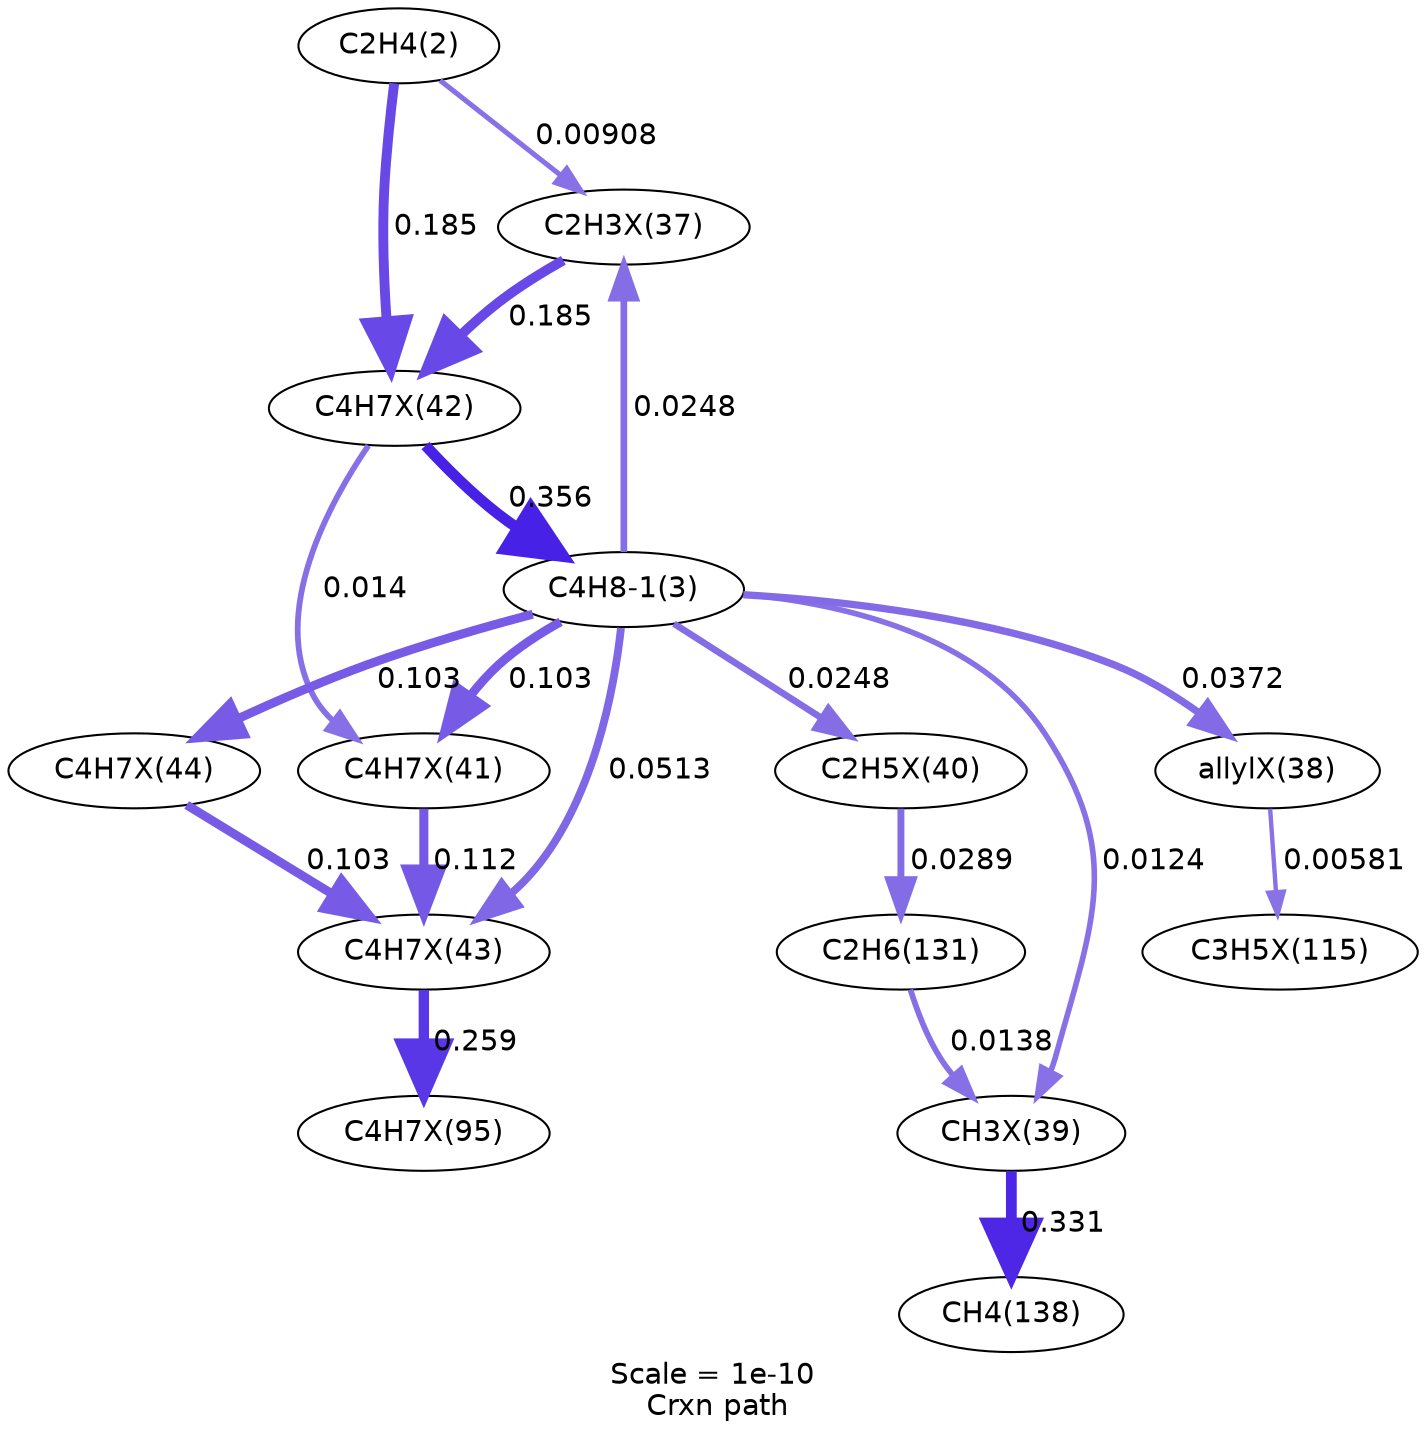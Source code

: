 digraph reaction_paths {
center=1;
s5 -> s17[fontname="Helvetica", style="setlinewidth(2.45)", arrowsize=1.23, color="0.7, 0.509, 0.9"
, label=" 0.00908"];
s5 -> s22[fontname="Helvetica", style="setlinewidth(4.73)", arrowsize=2.36, color="0.7, 0.685, 0.9"
, label=" 0.185"];
s6 -> s17[fontname="Helvetica", style="setlinewidth(3.21)", arrowsize=1.6, color="0.7, 0.525, 0.9"
, label=" 0.0248"];
s17 -> s22[fontname="Helvetica", style="setlinewidth(4.73)", arrowsize=2.36, color="0.7, 0.685, 0.9"
, label=" 0.185"];
s22 -> s6[fontname="Helvetica", style="setlinewidth(5.22)", arrowsize=2.61, color="0.7, 0.856, 0.9"
, label=" 0.356"];
s6 -> s21[fontname="Helvetica", style="setlinewidth(4.28)", arrowsize=2.14, color="0.7, 0.603, 0.9"
, label=" 0.103"];
s6 -> s23[fontname="Helvetica", style="setlinewidth(3.76)", arrowsize=1.88, color="0.7, 0.551, 0.9"
, label=" 0.0513"];
s6 -> s24[fontname="Helvetica", style="setlinewidth(4.28)", arrowsize=2.14, color="0.7, 0.603, 0.9"
, label=" 0.103"];
s6 -> s20[fontname="Helvetica", style="setlinewidth(3.21)", arrowsize=1.6, color="0.7, 0.525, 0.9"
, label=" 0.0248"];
s6 -> s19[fontname="Helvetica", style="setlinewidth(2.69)", arrowsize=1.34, color="0.7, 0.512, 0.9"
, label=" 0.0124"];
s6 -> s18[fontname="Helvetica", style="setlinewidth(3.52)", arrowsize=1.76, color="0.7, 0.537, 0.9"
, label=" 0.0372"];
s22 -> s21[fontname="Helvetica", style="setlinewidth(2.78)", arrowsize=1.39, color="0.7, 0.514, 0.9"
, label=" 0.014"];
s21 -> s23[fontname="Helvetica", style="setlinewidth(4.35)", arrowsize=2.17, color="0.7, 0.612, 0.9"
, label=" 0.112"];
s24 -> s23[fontname="Helvetica", style="setlinewidth(4.28)", arrowsize=2.14, color="0.7, 0.603, 0.9"
, label=" 0.103"];
s23 -> s35[fontname="Helvetica", style="setlinewidth(4.98)", arrowsize=2.49, color="0.7, 0.759, 0.9"
, label=" 0.259"];
s20 -> s10[fontname="Helvetica", style="setlinewidth(3.32)", arrowsize=1.66, color="0.7, 0.529, 0.9"
, label=" 0.0289"];
s10 -> s19[fontname="Helvetica", style="setlinewidth(2.77)", arrowsize=1.38, color="0.7, 0.514, 0.9"
, label=" 0.0138"];
s19 -> s12[fontname="Helvetica", style="setlinewidth(5.17)", arrowsize=2.58, color="0.7, 0.831, 0.9"
, label=" 0.331"];
s18 -> s40[fontname="Helvetica", style="setlinewidth(2.11)", arrowsize=1.06, color="0.7, 0.506, 0.9"
, label=" 0.00581"];
s5 [ fontname="Helvetica", label="C2H4(2)"];
s6 [ fontname="Helvetica", label="C4H8-1(3)"];
s10 [ fontname="Helvetica", label="C2H6(131)"];
s12 [ fontname="Helvetica", label="CH4(138)"];
s17 [ fontname="Helvetica", label="C2H3X(37)"];
s18 [ fontname="Helvetica", label="allylX(38)"];
s19 [ fontname="Helvetica", label="CH3X(39)"];
s20 [ fontname="Helvetica", label="C2H5X(40)"];
s21 [ fontname="Helvetica", label="C4H7X(41)"];
s22 [ fontname="Helvetica", label="C4H7X(42)"];
s23 [ fontname="Helvetica", label="C4H7X(43)"];
s24 [ fontname="Helvetica", label="C4H7X(44)"];
s35 [ fontname="Helvetica", label="C4H7X(95)"];
s40 [ fontname="Helvetica", label="C3H5X(115)"];
 label = "Scale = 1e-10\l Crxn path";
 fontname = "Helvetica";
}
